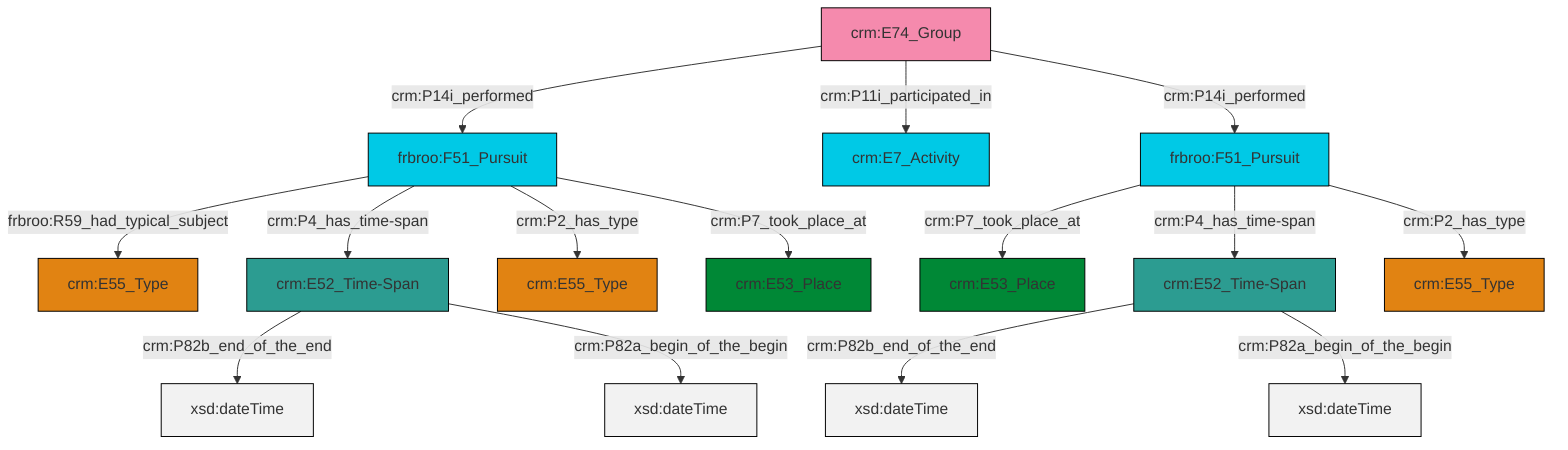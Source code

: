 graph TD
classDef Literal fill:#f2f2f2,stroke:#000000;
classDef CRM_Entity fill:#FFFFFF,stroke:#000000;
classDef Temporal_Entity fill:#00C9E6, stroke:#000000;
classDef Type fill:#E18312, stroke:#000000;
classDef Time-Span fill:#2C9C91, stroke:#000000;
classDef Appellation fill:#FFEB7F, stroke:#000000;
classDef Place fill:#008836, stroke:#000000;
classDef Persistent_Item fill:#B266B2, stroke:#000000;
classDef Conceptual_Object fill:#FFD700, stroke:#000000;
classDef Physical_Thing fill:#D2B48C, stroke:#000000;
classDef Actor fill:#f58aad, stroke:#000000;
classDef PC_Classes fill:#4ce600, stroke:#000000;
classDef Multi fill:#cccccc,stroke:#000000;

4["crm:E74_Group"]:::Actor -->|crm:P14i_performed| 5["frbroo:F51_Pursuit"]:::Temporal_Entity
5["frbroo:F51_Pursuit"]:::Temporal_Entity -->|frbroo:R59_had_typical_subject| 2["crm:E55_Type"]:::Type
8["crm:E52_Time-Span"]:::Time-Span -->|crm:P82b_end_of_the_end| 10[xsd:dateTime]:::Literal
12["frbroo:F51_Pursuit"]:::Temporal_Entity -->|crm:P7_took_place_at| 13["crm:E53_Place"]:::Place
5["frbroo:F51_Pursuit"]:::Temporal_Entity -->|crm:P4_has_time-span| 14["crm:E52_Time-Span"]:::Time-Span
5["frbroo:F51_Pursuit"]:::Temporal_Entity -->|crm:P2_has_type| 0["crm:E55_Type"]:::Type
12["frbroo:F51_Pursuit"]:::Temporal_Entity -->|crm:P4_has_time-span| 8["crm:E52_Time-Span"]:::Time-Span
4["crm:E74_Group"]:::Actor -->|crm:P11i_participated_in| 16["crm:E7_Activity"]:::Temporal_Entity
4["crm:E74_Group"]:::Actor -->|crm:P14i_performed| 12["frbroo:F51_Pursuit"]:::Temporal_Entity
5["frbroo:F51_Pursuit"]:::Temporal_Entity -->|crm:P7_took_place_at| 21["crm:E53_Place"]:::Place
8["crm:E52_Time-Span"]:::Time-Span -->|crm:P82a_begin_of_the_begin| 23[xsd:dateTime]:::Literal
14["crm:E52_Time-Span"]:::Time-Span -->|crm:P82b_end_of_the_end| 25[xsd:dateTime]:::Literal
14["crm:E52_Time-Span"]:::Time-Span -->|crm:P82a_begin_of_the_begin| 26[xsd:dateTime]:::Literal
12["frbroo:F51_Pursuit"]:::Temporal_Entity -->|crm:P2_has_type| 6["crm:E55_Type"]:::Type